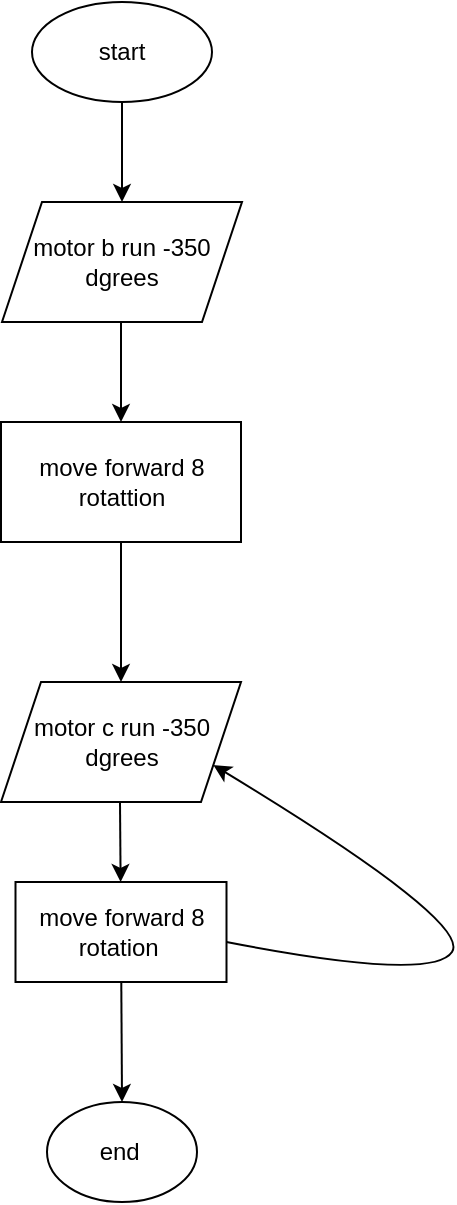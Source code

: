 <mxfile version="20.4.0" type="github">
  <diagram id="f0mPsmwEh7pTVDcS96uz" name="Page-1">
    <mxGraphModel dx="526" dy="482" grid="1" gridSize="10" guides="1" tooltips="1" connect="1" arrows="1" fold="1" page="1" pageScale="1" pageWidth="827" pageHeight="1169" math="0" shadow="0">
      <root>
        <mxCell id="0" />
        <mxCell id="1" parent="0" />
        <mxCell id="o7oF17A1aDBOiRQJ-C7T-1" value="start" style="ellipse;whiteSpace=wrap;html=1;" vertex="1" parent="1">
          <mxGeometry x="250" y="50" width="90" height="50" as="geometry" />
        </mxCell>
        <mxCell id="o7oF17A1aDBOiRQJ-C7T-2" value="" style="endArrow=classic;html=1;rounded=0;exitX=0.5;exitY=1;exitDx=0;exitDy=0;" edge="1" parent="1" source="o7oF17A1aDBOiRQJ-C7T-1">
          <mxGeometry width="50" height="50" relative="1" as="geometry">
            <mxPoint x="250" y="250" as="sourcePoint" />
            <mxPoint x="295" y="150" as="targetPoint" />
          </mxGeometry>
        </mxCell>
        <mxCell id="o7oF17A1aDBOiRQJ-C7T-5" value="motor b run -350 dgrees" style="shape=parallelogram;perimeter=parallelogramPerimeter;whiteSpace=wrap;html=1;fixedSize=1;" vertex="1" parent="1">
          <mxGeometry x="235" y="150" width="120" height="60" as="geometry" />
        </mxCell>
        <mxCell id="o7oF17A1aDBOiRQJ-C7T-6" value="" style="endArrow=classic;html=1;rounded=0;" edge="1" parent="1" target="o7oF17A1aDBOiRQJ-C7T-7">
          <mxGeometry width="50" height="50" relative="1" as="geometry">
            <mxPoint x="294.5" y="210" as="sourcePoint" />
            <mxPoint x="294.5" y="290" as="targetPoint" />
          </mxGeometry>
        </mxCell>
        <mxCell id="o7oF17A1aDBOiRQJ-C7T-7" value="move forward 8 rotattion" style="rounded=0;whiteSpace=wrap;html=1;" vertex="1" parent="1">
          <mxGeometry x="234.5" y="260" width="120" height="60" as="geometry" />
        </mxCell>
        <mxCell id="o7oF17A1aDBOiRQJ-C7T-8" value="" style="endArrow=classic;html=1;rounded=0;" edge="1" parent="1">
          <mxGeometry width="50" height="50" relative="1" as="geometry">
            <mxPoint x="294.5" y="320" as="sourcePoint" />
            <mxPoint x="294.5" y="390" as="targetPoint" />
            <Array as="points" />
          </mxGeometry>
        </mxCell>
        <mxCell id="o7oF17A1aDBOiRQJ-C7T-9" value="motor c run -350 dgrees" style="shape=parallelogram;perimeter=parallelogramPerimeter;whiteSpace=wrap;html=1;fixedSize=1;" vertex="1" parent="1">
          <mxGeometry x="234.5" y="390" width="120" height="60" as="geometry" />
        </mxCell>
        <mxCell id="o7oF17A1aDBOiRQJ-C7T-10" value="" style="endArrow=classic;html=1;rounded=0;" edge="1" parent="1" target="o7oF17A1aDBOiRQJ-C7T-11">
          <mxGeometry width="50" height="50" relative="1" as="geometry">
            <mxPoint x="294" y="450" as="sourcePoint" />
            <mxPoint x="294" y="520" as="targetPoint" />
          </mxGeometry>
        </mxCell>
        <mxCell id="o7oF17A1aDBOiRQJ-C7T-11" value="move forward 8 rotation&amp;nbsp;" style="rounded=0;whiteSpace=wrap;html=1;" vertex="1" parent="1">
          <mxGeometry x="241.75" y="490" width="105.5" height="50" as="geometry" />
        </mxCell>
        <mxCell id="o7oF17A1aDBOiRQJ-C7T-12" value="" style="endArrow=classic;html=1;rounded=0;" edge="1" parent="1" source="o7oF17A1aDBOiRQJ-C7T-11">
          <mxGeometry width="50" height="50" relative="1" as="geometry">
            <mxPoint x="220" y="610" as="sourcePoint" />
            <mxPoint x="295" y="600" as="targetPoint" />
          </mxGeometry>
        </mxCell>
        <mxCell id="o7oF17A1aDBOiRQJ-C7T-13" value="end&amp;nbsp;" style="ellipse;whiteSpace=wrap;html=1;" vertex="1" parent="1">
          <mxGeometry x="257.5" y="600" width="75" height="50" as="geometry" />
        </mxCell>
        <mxCell id="o7oF17A1aDBOiRQJ-C7T-14" value="" style="curved=1;endArrow=classic;html=1;rounded=0;entryX=1;entryY=0.75;entryDx=0;entryDy=0;" edge="1" parent="1" target="o7oF17A1aDBOiRQJ-C7T-9">
          <mxGeometry width="50" height="50" relative="1" as="geometry">
            <mxPoint x="347.25" y="520" as="sourcePoint" />
            <mxPoint x="460" y="490" as="targetPoint" />
            <Array as="points">
              <mxPoint x="450" y="540" />
              <mxPoint x="470" y="510" />
            </Array>
          </mxGeometry>
        </mxCell>
      </root>
    </mxGraphModel>
  </diagram>
</mxfile>
